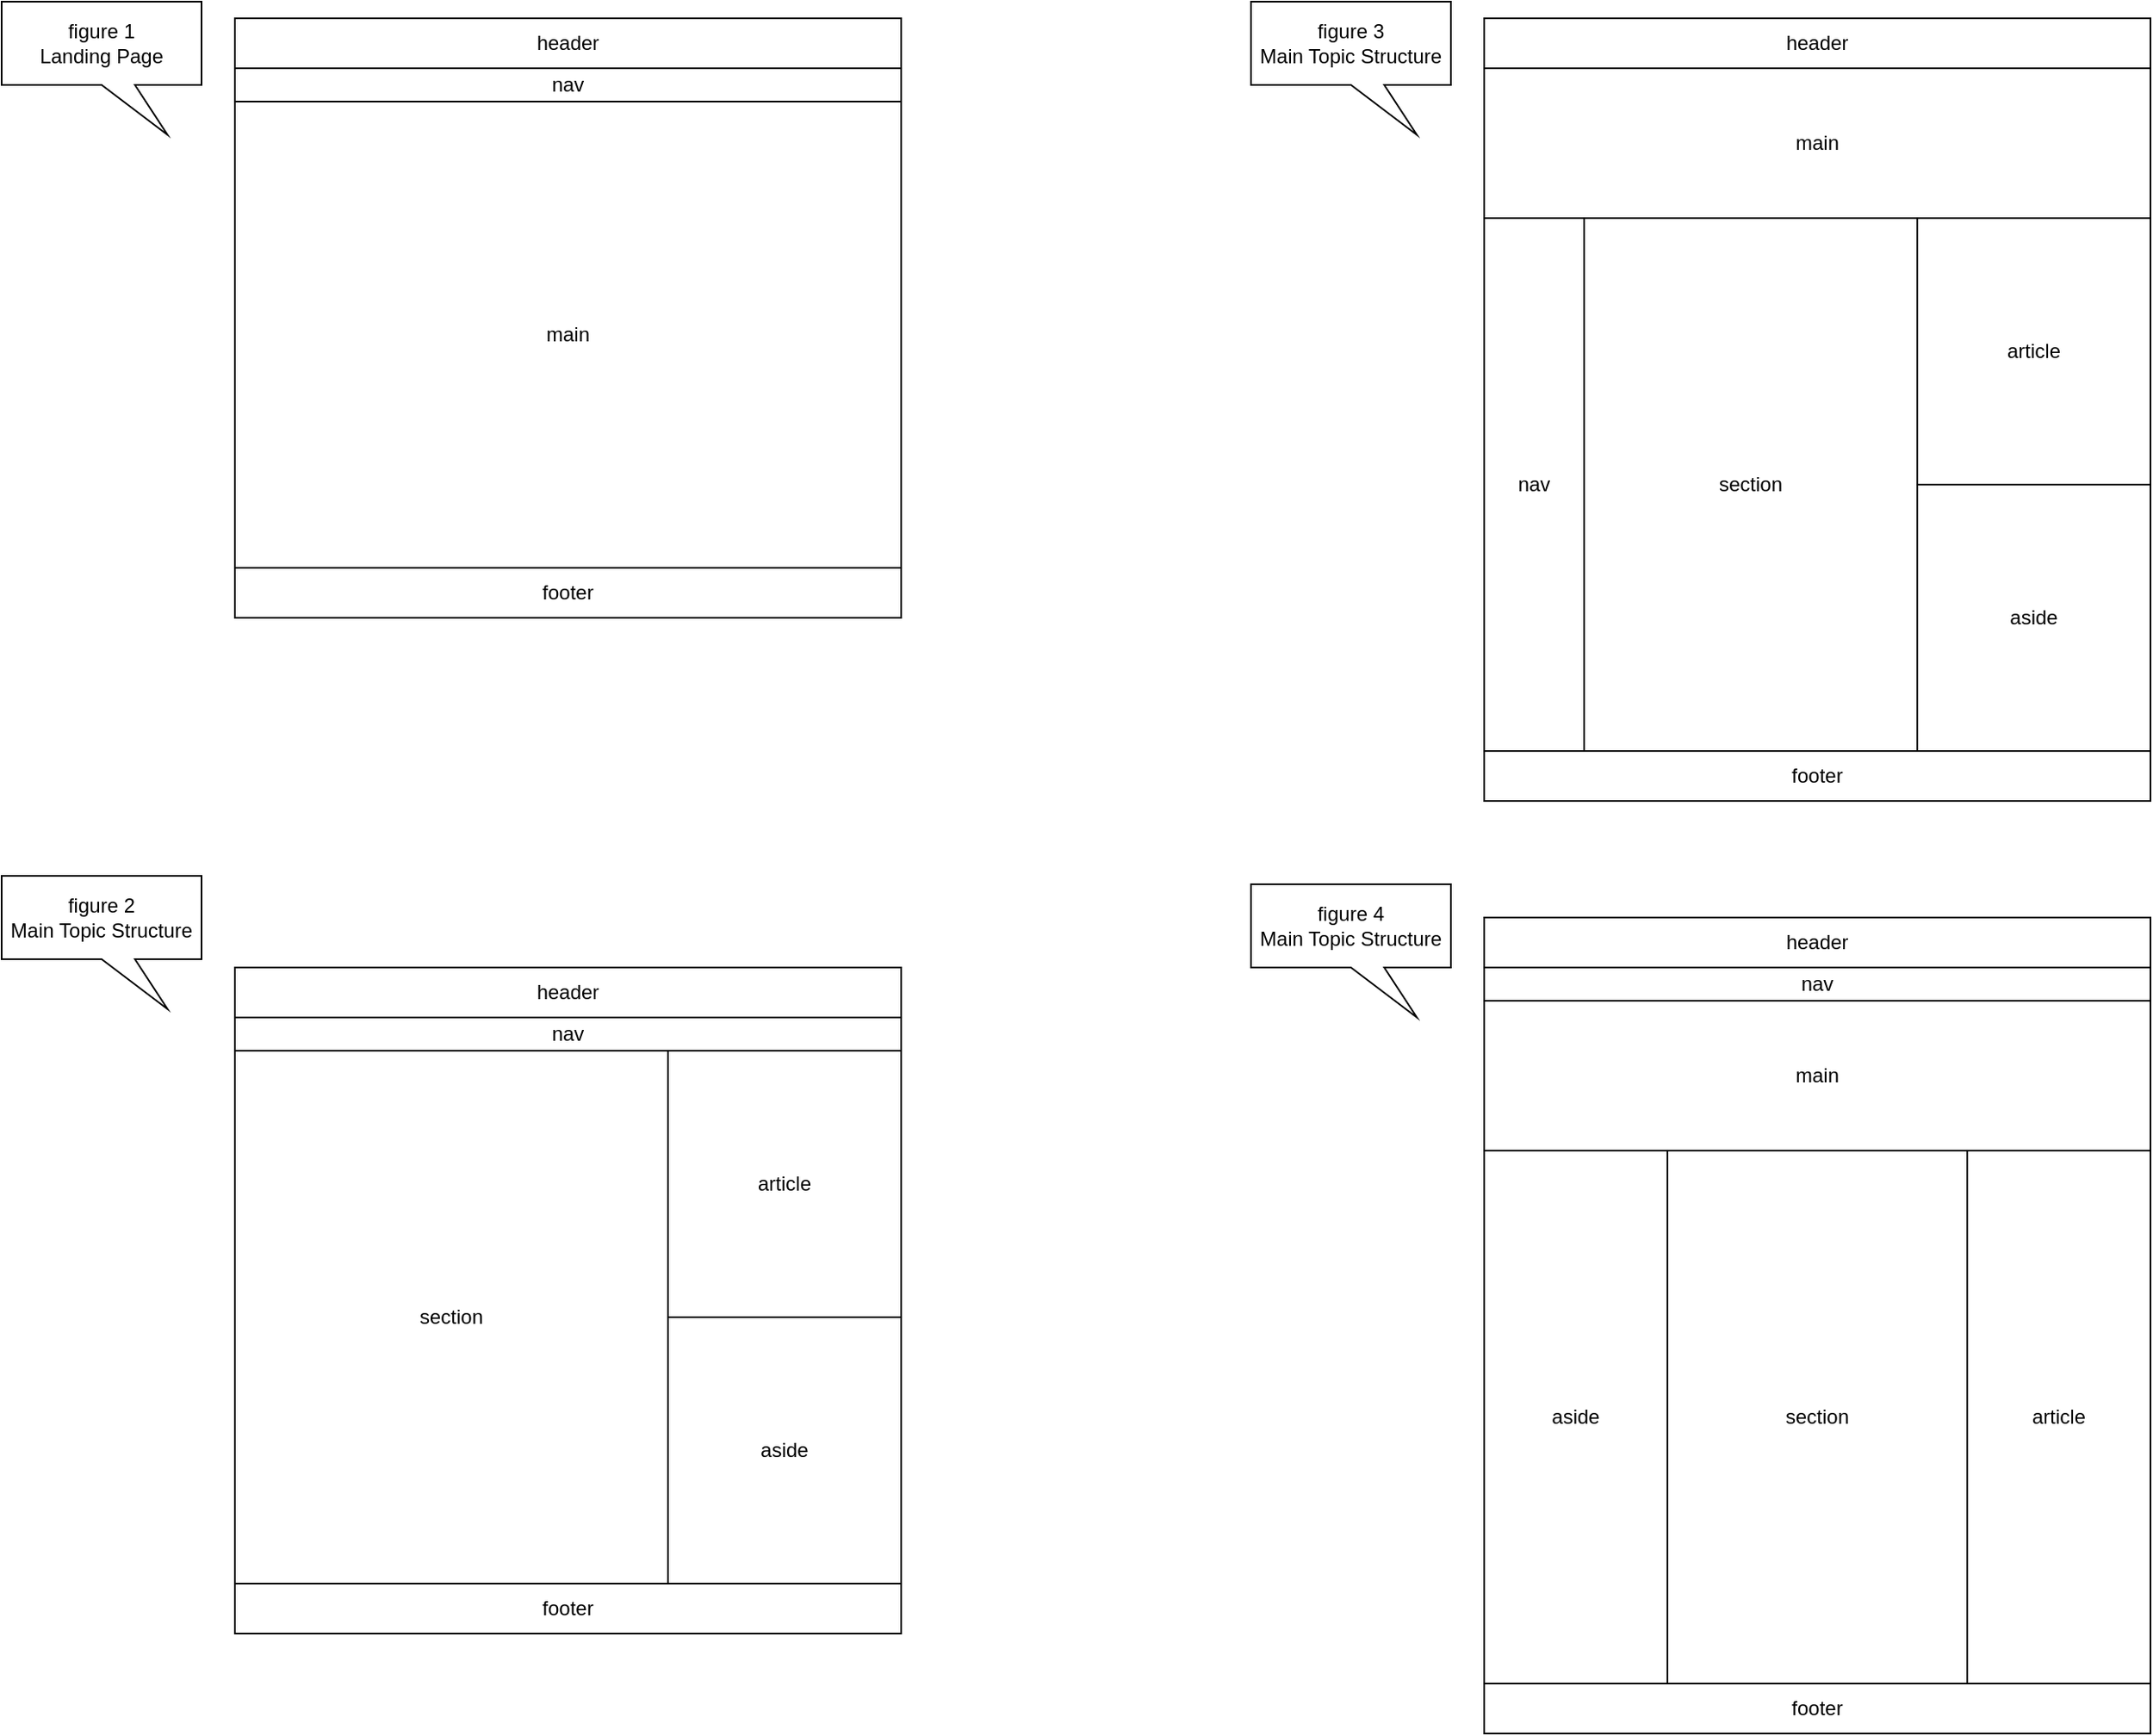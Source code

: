 <mxfile version="20.8.16" type="device"><diagram id="R3SxL77ISxjrFLC98ZJQ" name="Page-1"><mxGraphModel dx="1434" dy="956" grid="1" gridSize="10" guides="1" tooltips="1" connect="1" arrows="1" fold="1" page="1" pageScale="1" pageWidth="850" pageHeight="1100" math="0" shadow="0"><root><mxCell id="0"/><mxCell id="1" parent="0"/><mxCell id="Og6Bm40qSiVhe6MSyb5p-1" value="nav" style="rounded=0;whiteSpace=wrap;html=1;movable=0;resizable=0;rotatable=0;deletable=0;editable=0;connectable=0;" parent="1" vertex="1"><mxGeometry x="920" y="150" width="60" height="320" as="geometry"/></mxCell><mxCell id="Og6Bm40qSiVhe6MSyb5p-2" value="section" style="rounded=0;whiteSpace=wrap;html=1;movable=0;resizable=0;rotatable=0;deletable=0;editable=0;connectable=0;" parent="1" vertex="1"><mxGeometry x="980" y="150" width="200" height="320" as="geometry"/></mxCell><mxCell id="Og6Bm40qSiVhe6MSyb5p-3" value="article" style="rounded=0;whiteSpace=wrap;html=1;movable=0;resizable=0;rotatable=0;deletable=0;editable=0;connectable=0;" parent="1" vertex="1"><mxGeometry x="1180" y="150" width="140" height="160" as="geometry"/></mxCell><mxCell id="Og6Bm40qSiVhe6MSyb5p-4" value="aside" style="rounded=0;whiteSpace=wrap;html=1;movable=0;resizable=0;rotatable=0;deletable=0;editable=0;connectable=0;" parent="1" vertex="1"><mxGeometry x="1180" y="310" width="140" height="160" as="geometry"/></mxCell><mxCell id="Og6Bm40qSiVhe6MSyb5p-5" value="footer" style="rounded=0;whiteSpace=wrap;html=1;movable=0;resizable=0;rotatable=0;deletable=0;editable=0;connectable=0;" parent="1" vertex="1"><mxGeometry x="920" y="470" width="400" height="30" as="geometry"/></mxCell><mxCell id="v8IzNHkjGv0WZTYnjNwi-1" value="main" style="rounded=0;whiteSpace=wrap;html=1;movable=0;resizable=0;rotatable=0;deletable=0;editable=0;connectable=0;" parent="1" vertex="1"><mxGeometry x="920" y="60" width="400" height="90" as="geometry"/></mxCell><mxCell id="2" value="header" style="rounded=0;whiteSpace=wrap;html=1;movable=0;resizable=0;rotatable=0;deletable=0;editable=0;connectable=0;" parent="1" vertex="1"><mxGeometry x="920" y="30" width="400" height="30" as="geometry"/></mxCell><mxCell id="4" value="section" style="rounded=0;whiteSpace=wrap;html=1;movable=0;resizable=0;rotatable=0;deletable=0;editable=0;connectable=0;" parent="1" vertex="1"><mxGeometry x="170" y="650" width="260" height="320" as="geometry"/></mxCell><mxCell id="5" value="article" style="rounded=0;whiteSpace=wrap;html=1;movable=0;resizable=0;rotatable=0;deletable=0;editable=0;connectable=0;" parent="1" vertex="1"><mxGeometry x="430" y="650" width="140" height="160" as="geometry"/></mxCell><mxCell id="6" value="aside" style="rounded=0;whiteSpace=wrap;html=1;movable=0;resizable=0;rotatable=0;deletable=0;editable=0;connectable=0;" parent="1" vertex="1"><mxGeometry x="430" y="810" width="140" height="160" as="geometry"/></mxCell><mxCell id="7" value="footer" style="rounded=0;whiteSpace=wrap;html=1;movable=0;resizable=0;rotatable=0;deletable=0;editable=0;connectable=0;" parent="1" vertex="1"><mxGeometry x="170" y="970" width="400" height="30" as="geometry"/></mxCell><mxCell id="8" value="main" style="rounded=0;whiteSpace=wrap;html=1;movable=0;resizable=0;rotatable=0;deletable=0;editable=0;connectable=0;" parent="1" vertex="1"><mxGeometry x="170" y="80" width="400" height="280" as="geometry"/></mxCell><mxCell id="9" value="header" style="rounded=0;whiteSpace=wrap;html=1;movable=0;resizable=0;rotatable=0;deletable=0;editable=0;connectable=0;" parent="1" vertex="1"><mxGeometry x="170" y="30" width="400" height="30" as="geometry"/></mxCell><mxCell id="10" value="nav" style="rounded=0;whiteSpace=wrap;html=1;movable=0;resizable=0;rotatable=0;deletable=0;editable=0;connectable=0;" parent="1" vertex="1"><mxGeometry x="170" y="60" width="400" height="20" as="geometry"/></mxCell><mxCell id="11" value="aside" style="rounded=0;whiteSpace=wrap;html=1;movable=0;resizable=0;rotatable=0;deletable=0;editable=0;connectable=0;" parent="1" vertex="1"><mxGeometry x="920" y="710" width="110" height="320" as="geometry"/></mxCell><mxCell id="12" value="section" style="rounded=0;whiteSpace=wrap;html=1;movable=0;resizable=0;rotatable=0;deletable=0;editable=0;connectable=0;" parent="1" vertex="1"><mxGeometry x="1030" y="710" width="180" height="320" as="geometry"/></mxCell><mxCell id="13" value="article" style="rounded=0;whiteSpace=wrap;html=1;movable=0;resizable=0;rotatable=0;deletable=0;editable=0;connectable=0;" parent="1" vertex="1"><mxGeometry x="1210" y="710" width="110" height="320" as="geometry"/></mxCell><mxCell id="15" value="footer" style="rounded=0;whiteSpace=wrap;html=1;movable=0;resizable=0;rotatable=0;deletable=0;editable=0;connectable=0;" parent="1" vertex="1"><mxGeometry x="920" y="1030" width="400" height="30" as="geometry"/></mxCell><mxCell id="16" value="main" style="rounded=0;whiteSpace=wrap;html=1;movable=0;resizable=0;rotatable=0;deletable=0;editable=0;connectable=0;" parent="1" vertex="1"><mxGeometry x="920" y="620" width="400" height="90" as="geometry"/></mxCell><mxCell id="17" value="header" style="rounded=0;whiteSpace=wrap;html=1;movable=0;resizable=0;rotatable=0;deletable=0;editable=0;connectable=0;" parent="1" vertex="1"><mxGeometry x="920" y="570" width="400" height="30" as="geometry"/></mxCell><mxCell id="18" value="nav" style="rounded=0;whiteSpace=wrap;html=1;movable=0;resizable=0;rotatable=0;deletable=0;editable=0;connectable=0;" parent="1" vertex="1"><mxGeometry x="920" y="600" width="400" height="20" as="geometry"/></mxCell><mxCell id="19" value="footer" style="rounded=0;whiteSpace=wrap;html=1;movable=0;resizable=0;rotatable=0;deletable=0;editable=0;connectable=0;" parent="1" vertex="1"><mxGeometry x="170" y="360" width="400" height="30" as="geometry"/></mxCell><mxCell id="20" value="header" style="rounded=0;whiteSpace=wrap;html=1;movable=0;resizable=0;rotatable=0;deletable=0;editable=0;connectable=0;" parent="1" vertex="1"><mxGeometry x="170" y="600" width="400" height="30" as="geometry"/></mxCell><mxCell id="21" value="nav" style="rounded=0;whiteSpace=wrap;html=1;movable=0;resizable=0;rotatable=0;deletable=0;editable=0;connectable=0;" parent="1" vertex="1"><mxGeometry x="170" y="630" width="400" height="20" as="geometry"/></mxCell><mxCell id="23" value="figure 1&lt;br&gt;Landing Page" style="shape=callout;whiteSpace=wrap;html=1;perimeter=calloutPerimeter;position2=0.83;movable=0;resizable=0;rotatable=0;deletable=0;editable=0;connectable=0;" parent="1" vertex="1"><mxGeometry x="30" y="20" width="120" height="80" as="geometry"/></mxCell><mxCell id="24" value="figure 2&lt;br&gt;Main Topic Structure" style="shape=callout;whiteSpace=wrap;html=1;perimeter=calloutPerimeter;position2=0.83;movable=0;resizable=0;rotatable=0;deletable=0;editable=0;connectable=0;" parent="1" vertex="1"><mxGeometry x="30" y="545" width="120" height="80" as="geometry"/></mxCell><mxCell id="25" value="figure 3&lt;br&gt;Main Topic Structure" style="shape=callout;whiteSpace=wrap;html=1;perimeter=calloutPerimeter;position2=0.83;movable=0;resizable=0;rotatable=0;deletable=0;editable=0;connectable=0;" parent="1" vertex="1"><mxGeometry x="780" y="20" width="120" height="80" as="geometry"/></mxCell><mxCell id="26" value="figure 4&lt;br&gt;Main Topic Structure" style="shape=callout;whiteSpace=wrap;html=1;perimeter=calloutPerimeter;position2=0.83;movable=0;resizable=0;rotatable=0;deletable=0;editable=0;connectable=0;" parent="1" vertex="1"><mxGeometry x="780" y="550" width="120" height="80" as="geometry"/></mxCell></root></mxGraphModel></diagram></mxfile>